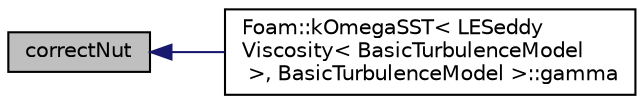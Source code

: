 digraph "correctNut"
{
  bgcolor="transparent";
  edge [fontname="Helvetica",fontsize="10",labelfontname="Helvetica",labelfontsize="10"];
  node [fontname="Helvetica",fontsize="10",shape=record];
  rankdir="LR";
  Node37 [label="correctNut",height=0.2,width=0.4,color="black", fillcolor="grey75", style="filled", fontcolor="black"];
  Node37 -> Node38 [dir="back",color="midnightblue",fontsize="10",style="solid",fontname="Helvetica"];
  Node38 [label="Foam::kOmegaSST\< LESeddy\lViscosity\< BasicTurbulenceModel\l \>, BasicTurbulenceModel \>::gamma",height=0.2,width=0.4,color="black",URL="$a32117.html#a1a2499a88cd4108564c13f7623765df7"];
}
